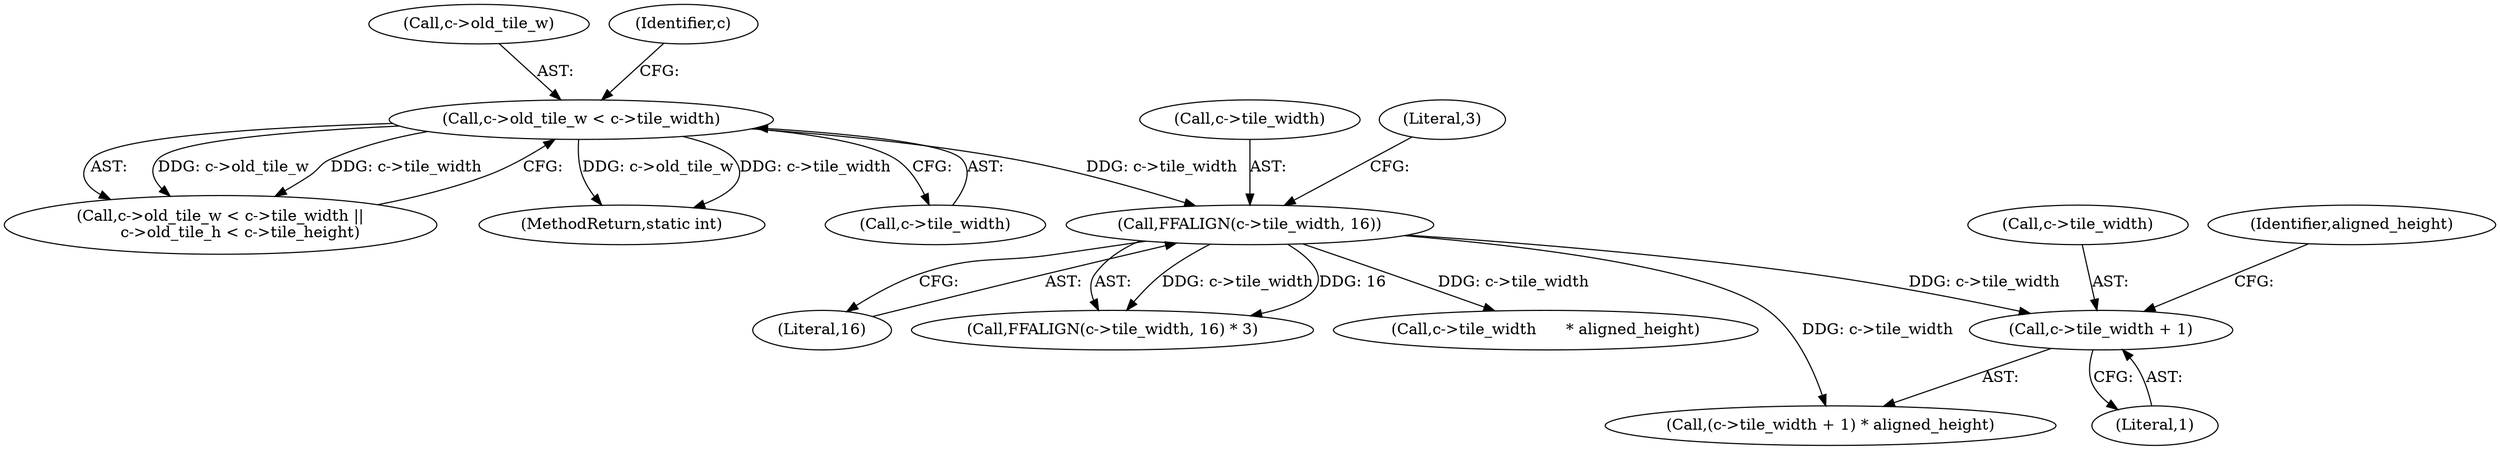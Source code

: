 digraph "0_FFmpeg_e07ac727c1cc9eed39e7f9117c97006f719864bd@pointer" {
"1000254" [label="(Call,c->tile_width + 1)"];
"1000198" [label="(Call,FFALIGN(c->tile_width, 16))"];
"1000178" [label="(Call,c->old_tile_w < c->tile_width)"];
"1000255" [label="(Call,c->tile_width)"];
"1000253" [label="(Call,(c->tile_width + 1) * aligned_height)"];
"1000254" [label="(Call,c->tile_width + 1)"];
"1000258" [label="(Literal,1)"];
"1000182" [label="(Call,c->tile_width)"];
"1000179" [label="(Call,c->old_tile_w)"];
"1000178" [label="(Call,c->old_tile_w < c->tile_width)"];
"1000199" [label="(Call,c->tile_width)"];
"1000259" [label="(Identifier,aligned_height)"];
"1000203" [label="(Literal,3)"];
"1000187" [label="(Identifier,c)"];
"1000202" [label="(Literal,16)"];
"1000177" [label="(Call,c->old_tile_w < c->tile_width ||\n        c->old_tile_h < c->tile_height)"];
"1000198" [label="(Call,FFALIGN(c->tile_width, 16))"];
"1000296" [label="(MethodReturn,static int)"];
"1000197" [label="(Call,FFALIGN(c->tile_width, 16) * 3)"];
"1000266" [label="(Call,c->tile_width      * aligned_height)"];
"1000254" -> "1000253"  [label="AST: "];
"1000254" -> "1000258"  [label="CFG: "];
"1000255" -> "1000254"  [label="AST: "];
"1000258" -> "1000254"  [label="AST: "];
"1000259" -> "1000254"  [label="CFG: "];
"1000198" -> "1000254"  [label="DDG: c->tile_width"];
"1000198" -> "1000197"  [label="AST: "];
"1000198" -> "1000202"  [label="CFG: "];
"1000199" -> "1000198"  [label="AST: "];
"1000202" -> "1000198"  [label="AST: "];
"1000203" -> "1000198"  [label="CFG: "];
"1000198" -> "1000197"  [label="DDG: c->tile_width"];
"1000198" -> "1000197"  [label="DDG: 16"];
"1000178" -> "1000198"  [label="DDG: c->tile_width"];
"1000198" -> "1000253"  [label="DDG: c->tile_width"];
"1000198" -> "1000266"  [label="DDG: c->tile_width"];
"1000178" -> "1000177"  [label="AST: "];
"1000178" -> "1000182"  [label="CFG: "];
"1000179" -> "1000178"  [label="AST: "];
"1000182" -> "1000178"  [label="AST: "];
"1000187" -> "1000178"  [label="CFG: "];
"1000177" -> "1000178"  [label="CFG: "];
"1000178" -> "1000296"  [label="DDG: c->old_tile_w"];
"1000178" -> "1000296"  [label="DDG: c->tile_width"];
"1000178" -> "1000177"  [label="DDG: c->old_tile_w"];
"1000178" -> "1000177"  [label="DDG: c->tile_width"];
}
